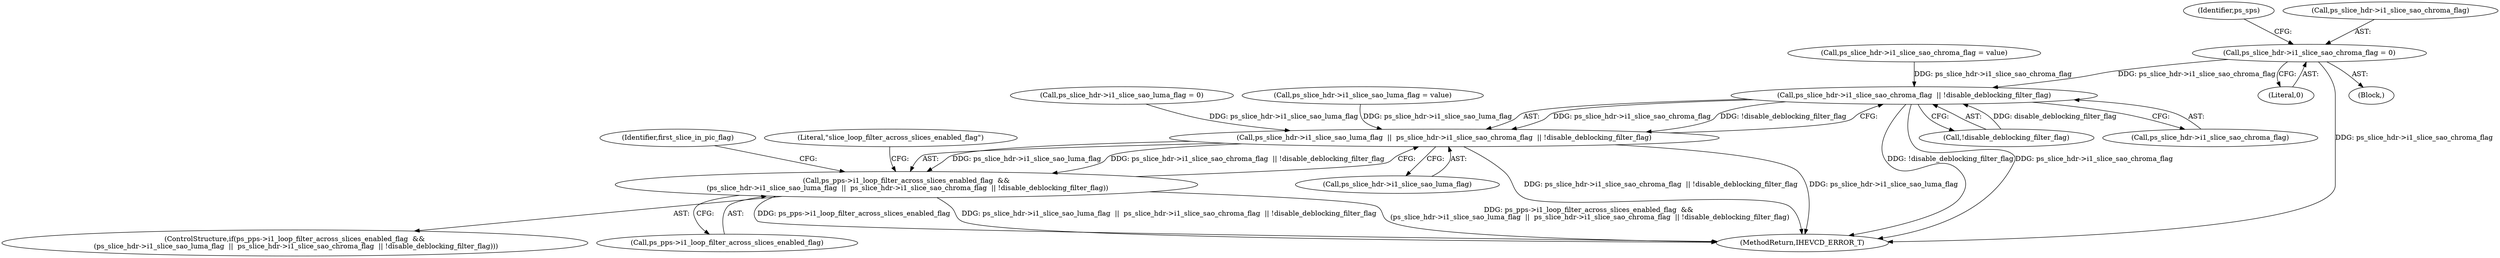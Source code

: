 digraph "0_Android_913d9e8d93d6b81bb8eac3fc2c1426651f5b259d@pointer" {
"1001097" [label="(Call,ps_slice_hdr->i1_slice_sao_chroma_flag = 0)"];
"1001598" [label="(Call,ps_slice_hdr->i1_slice_sao_chroma_flag  || !disable_deblocking_filter_flag)"];
"1001594" [label="(Call,ps_slice_hdr->i1_slice_sao_luma_flag  ||  ps_slice_hdr->i1_slice_sao_chroma_flag  || !disable_deblocking_filter_flag)"];
"1001590" [label="(Call,ps_pps->i1_loop_filter_across_slices_enabled_flag  &&\n (ps_slice_hdr->i1_slice_sao_luma_flag  ||  ps_slice_hdr->i1_slice_sao_chroma_flag  || !disable_deblocking_filter_flag))"];
"1001590" [label="(Call,ps_pps->i1_loop_filter_across_slices_enabled_flag  &&\n (ps_slice_hdr->i1_slice_sao_luma_flag  ||  ps_slice_hdr->i1_slice_sao_chroma_flag  || !disable_deblocking_filter_flag))"];
"1001602" [label="(Call,!disable_deblocking_filter_flag)"];
"1001104" [label="(Identifier,ps_sps)"];
"1001101" [label="(Literal,0)"];
"1001092" [label="(Call,ps_slice_hdr->i1_slice_sao_luma_flag = 0)"];
"1001595" [label="(Call,ps_slice_hdr->i1_slice_sao_luma_flag)"];
"1001618" [label="(Identifier,first_slice_in_pic_flag)"];
"1002620" [label="(MethodReturn,IHEVCD_ERROR_T)"];
"1001606" [label="(Literal,\"slice_loop_filter_across_slices_enabled_flag\")"];
"1001599" [label="(Call,ps_slice_hdr->i1_slice_sao_chroma_flag)"];
"1001112" [label="(Call,ps_slice_hdr->i1_slice_sao_luma_flag = value)"];
"1001589" [label="(ControlStructure,if(ps_pps->i1_loop_filter_across_slices_enabled_flag  &&\n (ps_slice_hdr->i1_slice_sao_luma_flag  ||  ps_slice_hdr->i1_slice_sao_chroma_flag  || !disable_deblocking_filter_flag)))"];
"1001591" [label="(Call,ps_pps->i1_loop_filter_across_slices_enabled_flag)"];
"1001098" [label="(Call,ps_slice_hdr->i1_slice_sao_chroma_flag)"];
"1001598" [label="(Call,ps_slice_hdr->i1_slice_sao_chroma_flag  || !disable_deblocking_filter_flag)"];
"1001594" [label="(Call,ps_slice_hdr->i1_slice_sao_luma_flag  ||  ps_slice_hdr->i1_slice_sao_chroma_flag  || !disable_deblocking_filter_flag)"];
"1001122" [label="(Call,ps_slice_hdr->i1_slice_sao_chroma_flag = value)"];
"1001097" [label="(Call,ps_slice_hdr->i1_slice_sao_chroma_flag = 0)"];
"1000555" [label="(Block,)"];
"1001097" -> "1000555"  [label="AST: "];
"1001097" -> "1001101"  [label="CFG: "];
"1001098" -> "1001097"  [label="AST: "];
"1001101" -> "1001097"  [label="AST: "];
"1001104" -> "1001097"  [label="CFG: "];
"1001097" -> "1002620"  [label="DDG: ps_slice_hdr->i1_slice_sao_chroma_flag"];
"1001097" -> "1001598"  [label="DDG: ps_slice_hdr->i1_slice_sao_chroma_flag"];
"1001598" -> "1001594"  [label="AST: "];
"1001598" -> "1001599"  [label="CFG: "];
"1001598" -> "1001602"  [label="CFG: "];
"1001599" -> "1001598"  [label="AST: "];
"1001602" -> "1001598"  [label="AST: "];
"1001594" -> "1001598"  [label="CFG: "];
"1001598" -> "1002620"  [label="DDG: !disable_deblocking_filter_flag"];
"1001598" -> "1002620"  [label="DDG: ps_slice_hdr->i1_slice_sao_chroma_flag"];
"1001598" -> "1001594"  [label="DDG: ps_slice_hdr->i1_slice_sao_chroma_flag"];
"1001598" -> "1001594"  [label="DDG: !disable_deblocking_filter_flag"];
"1001122" -> "1001598"  [label="DDG: ps_slice_hdr->i1_slice_sao_chroma_flag"];
"1001602" -> "1001598"  [label="DDG: disable_deblocking_filter_flag"];
"1001594" -> "1001590"  [label="AST: "];
"1001594" -> "1001595"  [label="CFG: "];
"1001595" -> "1001594"  [label="AST: "];
"1001590" -> "1001594"  [label="CFG: "];
"1001594" -> "1002620"  [label="DDG: ps_slice_hdr->i1_slice_sao_chroma_flag  || !disable_deblocking_filter_flag"];
"1001594" -> "1002620"  [label="DDG: ps_slice_hdr->i1_slice_sao_luma_flag"];
"1001594" -> "1001590"  [label="DDG: ps_slice_hdr->i1_slice_sao_luma_flag"];
"1001594" -> "1001590"  [label="DDG: ps_slice_hdr->i1_slice_sao_chroma_flag  || !disable_deblocking_filter_flag"];
"1001112" -> "1001594"  [label="DDG: ps_slice_hdr->i1_slice_sao_luma_flag"];
"1001092" -> "1001594"  [label="DDG: ps_slice_hdr->i1_slice_sao_luma_flag"];
"1001590" -> "1001589"  [label="AST: "];
"1001590" -> "1001591"  [label="CFG: "];
"1001591" -> "1001590"  [label="AST: "];
"1001606" -> "1001590"  [label="CFG: "];
"1001618" -> "1001590"  [label="CFG: "];
"1001590" -> "1002620"  [label="DDG: ps_pps->i1_loop_filter_across_slices_enabled_flag"];
"1001590" -> "1002620"  [label="DDG: ps_slice_hdr->i1_slice_sao_luma_flag  ||  ps_slice_hdr->i1_slice_sao_chroma_flag  || !disable_deblocking_filter_flag"];
"1001590" -> "1002620"  [label="DDG: ps_pps->i1_loop_filter_across_slices_enabled_flag  &&\n (ps_slice_hdr->i1_slice_sao_luma_flag  ||  ps_slice_hdr->i1_slice_sao_chroma_flag  || !disable_deblocking_filter_flag)"];
}
